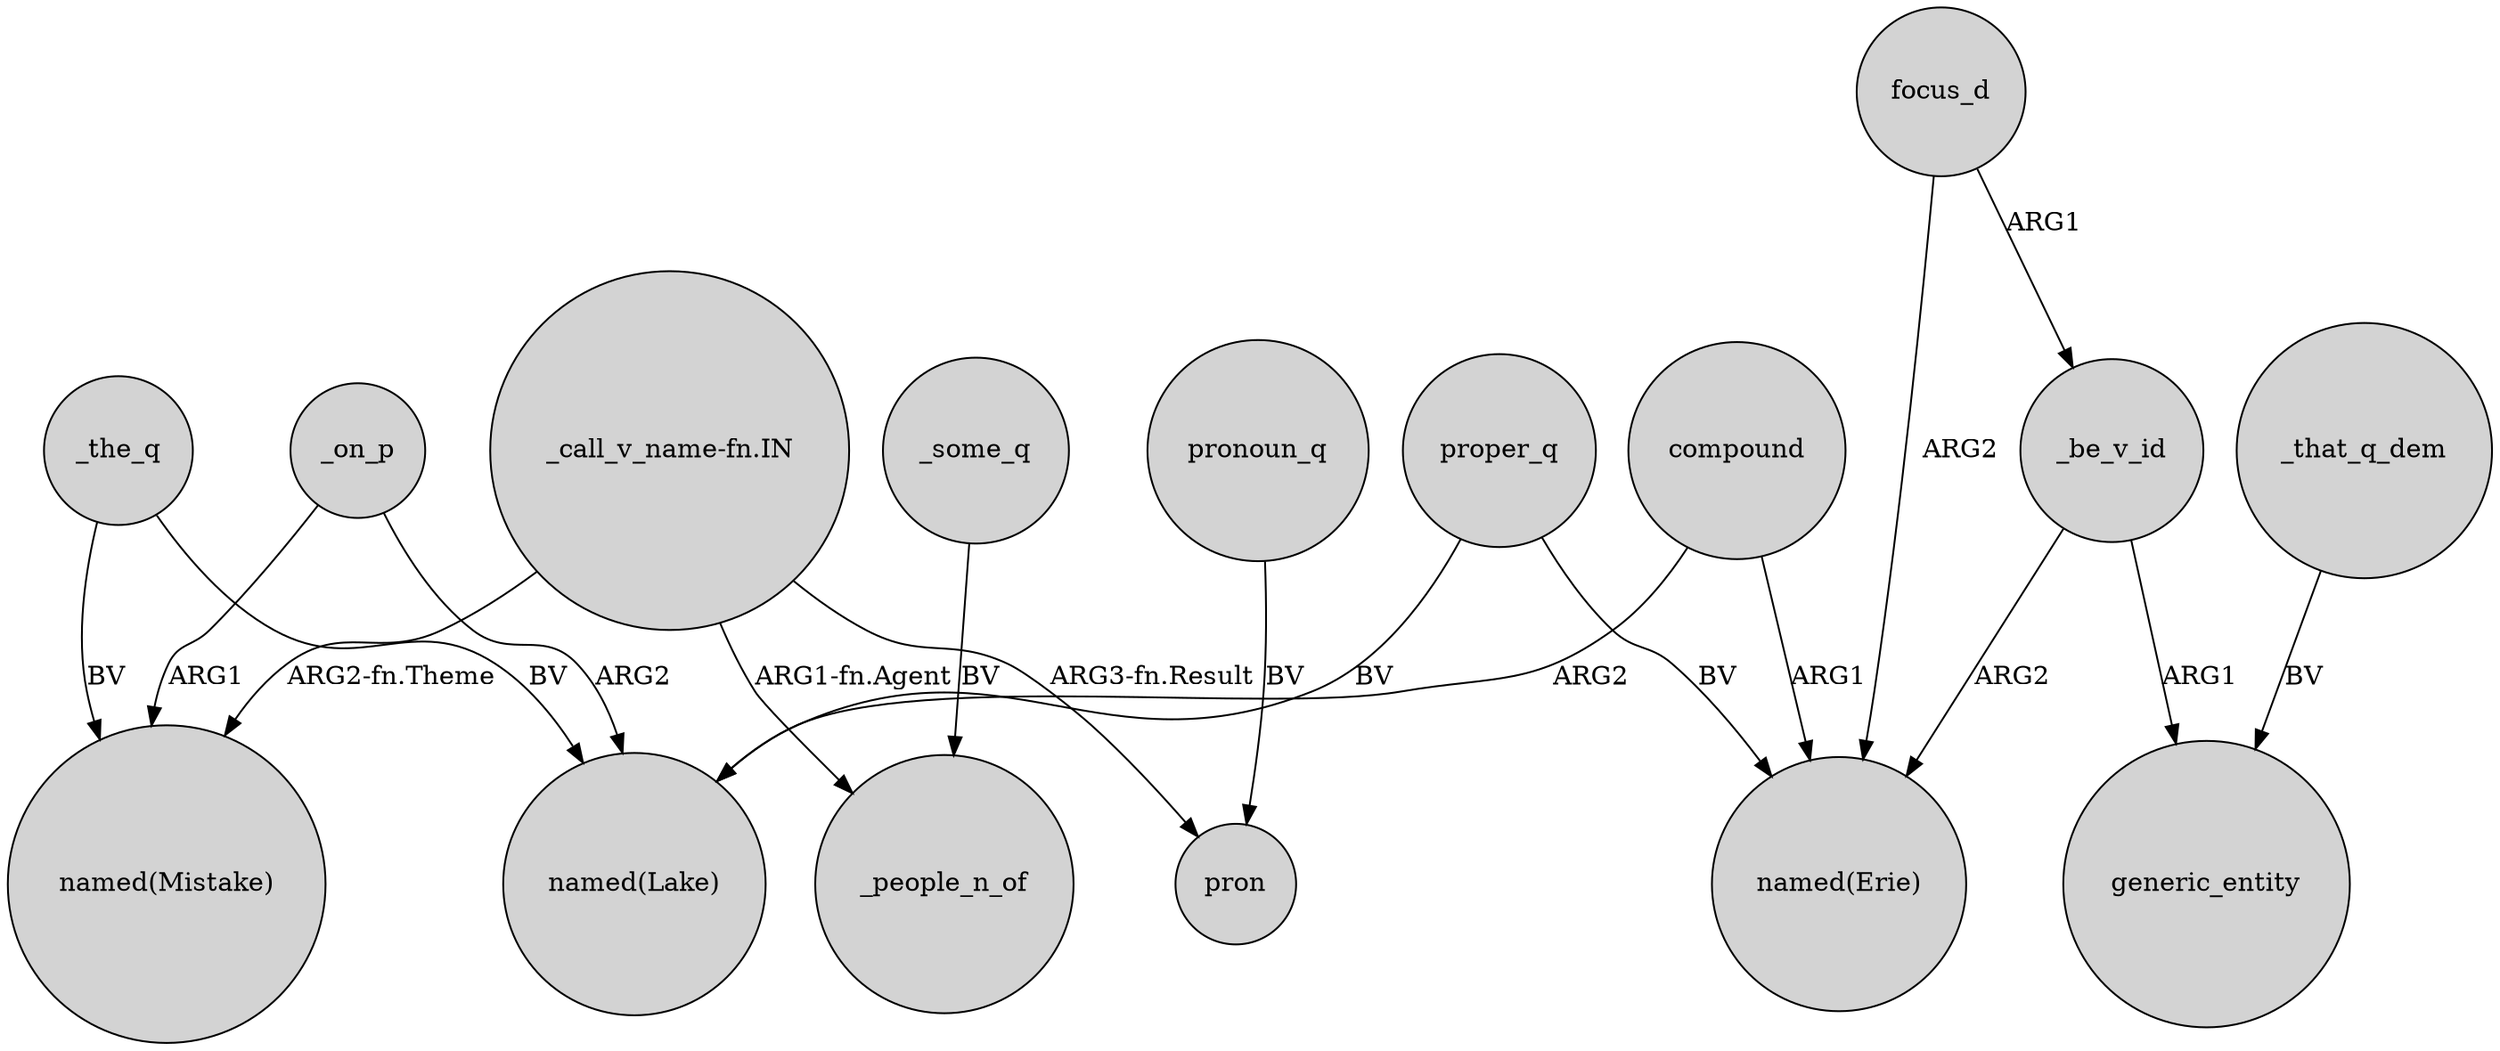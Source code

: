 digraph {
	node [shape=circle style=filled]
	_on_p -> "named(Lake)" [label=ARG2]
	_the_q -> "named(Mistake)" [label=BV]
	compound -> "named(Erie)" [label=ARG1]
	focus_d -> "named(Erie)" [label=ARG2]
	_be_v_id -> "named(Erie)" [label=ARG2]
	"_call_v_name-fn.IN" -> _people_n_of [label="ARG1-fn.Agent"]
	focus_d -> _be_v_id [label=ARG1]
	proper_q -> "named(Lake)" [label=BV]
	_be_v_id -> generic_entity [label=ARG1]
	"_call_v_name-fn.IN" -> "named(Mistake)" [label="ARG2-fn.Theme"]
	proper_q -> "named(Erie)" [label=BV]
	compound -> "named(Lake)" [label=ARG2]
	_on_p -> "named(Mistake)" [label=ARG1]
	_that_q_dem -> generic_entity [label=BV]
	_the_q -> "named(Lake)" [label=BV]
	"_call_v_name-fn.IN" -> pron [label="ARG3-fn.Result"]
	_some_q -> _people_n_of [label=BV]
	pronoun_q -> pron [label=BV]
}
